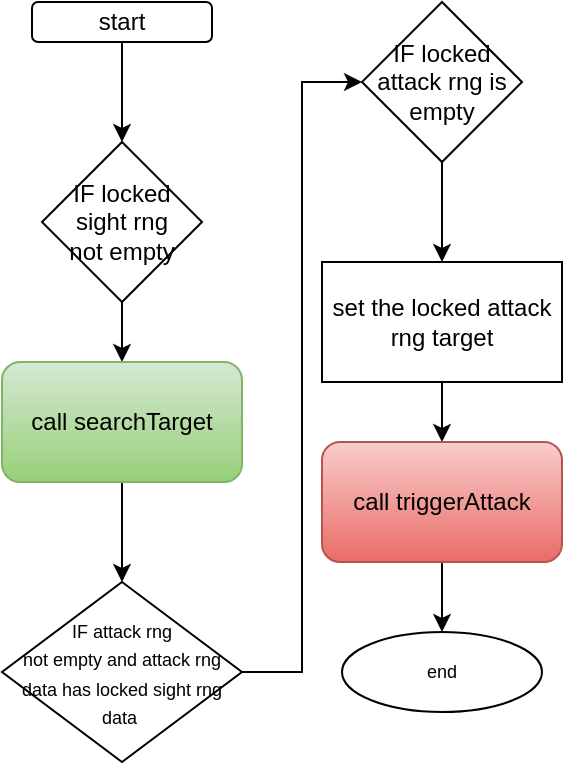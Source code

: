 <mxfile version="17.5.0" type="github">
  <diagram id="S78mQOmGfPkHg8EKnrC8" name="Page-1">
    <mxGraphModel dx="1038" dy="579" grid="1" gridSize="10" guides="1" tooltips="1" connect="1" arrows="1" fold="1" page="1" pageScale="1" pageWidth="850" pageHeight="1100" math="0" shadow="0">
      <root>
        <mxCell id="0" />
        <mxCell id="1" parent="0" />
        <mxCell id="mQFivV7jxnWSx7zIUIlr-3" value="" style="edgeStyle=orthogonalEdgeStyle;rounded=0;orthogonalLoop=1;jettySize=auto;html=1;" edge="1" parent="1" source="mQFivV7jxnWSx7zIUIlr-1" target="mQFivV7jxnWSx7zIUIlr-2">
          <mxGeometry relative="1" as="geometry" />
        </mxCell>
        <mxCell id="mQFivV7jxnWSx7zIUIlr-1" value="start" style="rounded=1;whiteSpace=wrap;html=1;" vertex="1" parent="1">
          <mxGeometry x="45" y="40" width="90" height="20" as="geometry" />
        </mxCell>
        <mxCell id="mQFivV7jxnWSx7zIUIlr-7" value="" style="edgeStyle=orthogonalEdgeStyle;rounded=0;orthogonalLoop=1;jettySize=auto;html=1;" edge="1" parent="1" source="mQFivV7jxnWSx7zIUIlr-2" target="mQFivV7jxnWSx7zIUIlr-6">
          <mxGeometry relative="1" as="geometry" />
        </mxCell>
        <mxCell id="mQFivV7jxnWSx7zIUIlr-2" value="IF locked&lt;br&gt;sight rng &lt;br&gt;not empty" style="rhombus;whiteSpace=wrap;html=1;" vertex="1" parent="1">
          <mxGeometry x="50" y="110" width="80" height="80" as="geometry" />
        </mxCell>
        <mxCell id="mQFivV7jxnWSx7zIUIlr-9" value="" style="edgeStyle=orthogonalEdgeStyle;rounded=0;orthogonalLoop=1;jettySize=auto;html=1;" edge="1" parent="1" source="mQFivV7jxnWSx7zIUIlr-6" target="mQFivV7jxnWSx7zIUIlr-8">
          <mxGeometry relative="1" as="geometry" />
        </mxCell>
        <mxCell id="mQFivV7jxnWSx7zIUIlr-6" value="call&amp;nbsp;searchTarget" style="rounded=1;whiteSpace=wrap;html=1;fillColor=#d5e8d4;gradientColor=#97d077;strokeColor=#82b366;" vertex="1" parent="1">
          <mxGeometry x="30" y="220" width="120" height="60" as="geometry" />
        </mxCell>
        <mxCell id="mQFivV7jxnWSx7zIUIlr-11" value="" style="edgeStyle=orthogonalEdgeStyle;rounded=0;orthogonalLoop=1;jettySize=auto;html=1;fontSize=9;" edge="1" parent="1" source="mQFivV7jxnWSx7zIUIlr-8" target="mQFivV7jxnWSx7zIUIlr-10">
          <mxGeometry relative="1" as="geometry">
            <Array as="points">
              <mxPoint x="180" y="375" />
              <mxPoint x="180" y="80" />
            </Array>
          </mxGeometry>
        </mxCell>
        <mxCell id="mQFivV7jxnWSx7zIUIlr-8" value="&lt;font style=&quot;font-size: 9px&quot;&gt;IF attack rng &lt;br&gt;not empty and attack rng data has locked sight rng data&amp;nbsp;&lt;/font&gt;" style="rhombus;whiteSpace=wrap;html=1;" vertex="1" parent="1">
          <mxGeometry x="30" y="330" width="120" height="90" as="geometry" />
        </mxCell>
        <mxCell id="mQFivV7jxnWSx7zIUIlr-13" value="" style="edgeStyle=orthogonalEdgeStyle;rounded=0;orthogonalLoop=1;jettySize=auto;html=1;fontSize=9;" edge="1" parent="1" source="mQFivV7jxnWSx7zIUIlr-10" target="mQFivV7jxnWSx7zIUIlr-12">
          <mxGeometry relative="1" as="geometry" />
        </mxCell>
        <mxCell id="mQFivV7jxnWSx7zIUIlr-10" value="IF locked attack rng is empty" style="rhombus;whiteSpace=wrap;html=1;" vertex="1" parent="1">
          <mxGeometry x="210" y="40" width="80" height="80" as="geometry" />
        </mxCell>
        <mxCell id="mQFivV7jxnWSx7zIUIlr-15" value="" style="edgeStyle=orthogonalEdgeStyle;rounded=0;orthogonalLoop=1;jettySize=auto;html=1;fontSize=9;" edge="1" parent="1" source="mQFivV7jxnWSx7zIUIlr-12" target="mQFivV7jxnWSx7zIUIlr-14">
          <mxGeometry relative="1" as="geometry" />
        </mxCell>
        <mxCell id="mQFivV7jxnWSx7zIUIlr-12" value="set the locked attack rng target" style="whiteSpace=wrap;html=1;" vertex="1" parent="1">
          <mxGeometry x="190" y="170" width="120" height="60" as="geometry" />
        </mxCell>
        <mxCell id="mQFivV7jxnWSx7zIUIlr-17" value="" style="edgeStyle=orthogonalEdgeStyle;rounded=0;orthogonalLoop=1;jettySize=auto;html=1;fontSize=9;" edge="1" parent="1" source="mQFivV7jxnWSx7zIUIlr-14" target="mQFivV7jxnWSx7zIUIlr-16">
          <mxGeometry relative="1" as="geometry" />
        </mxCell>
        <mxCell id="mQFivV7jxnWSx7zIUIlr-14" value="call&amp;nbsp;triggerAttack" style="rounded=1;whiteSpace=wrap;html=1;fillColor=#f8cecc;gradientColor=#ea6b66;strokeColor=#b85450;" vertex="1" parent="1">
          <mxGeometry x="190" y="260" width="120" height="60" as="geometry" />
        </mxCell>
        <mxCell id="mQFivV7jxnWSx7zIUIlr-16" value="end" style="ellipse;whiteSpace=wrap;html=1;fontSize=9;" vertex="1" parent="1">
          <mxGeometry x="200" y="355" width="100" height="40" as="geometry" />
        </mxCell>
      </root>
    </mxGraphModel>
  </diagram>
</mxfile>
